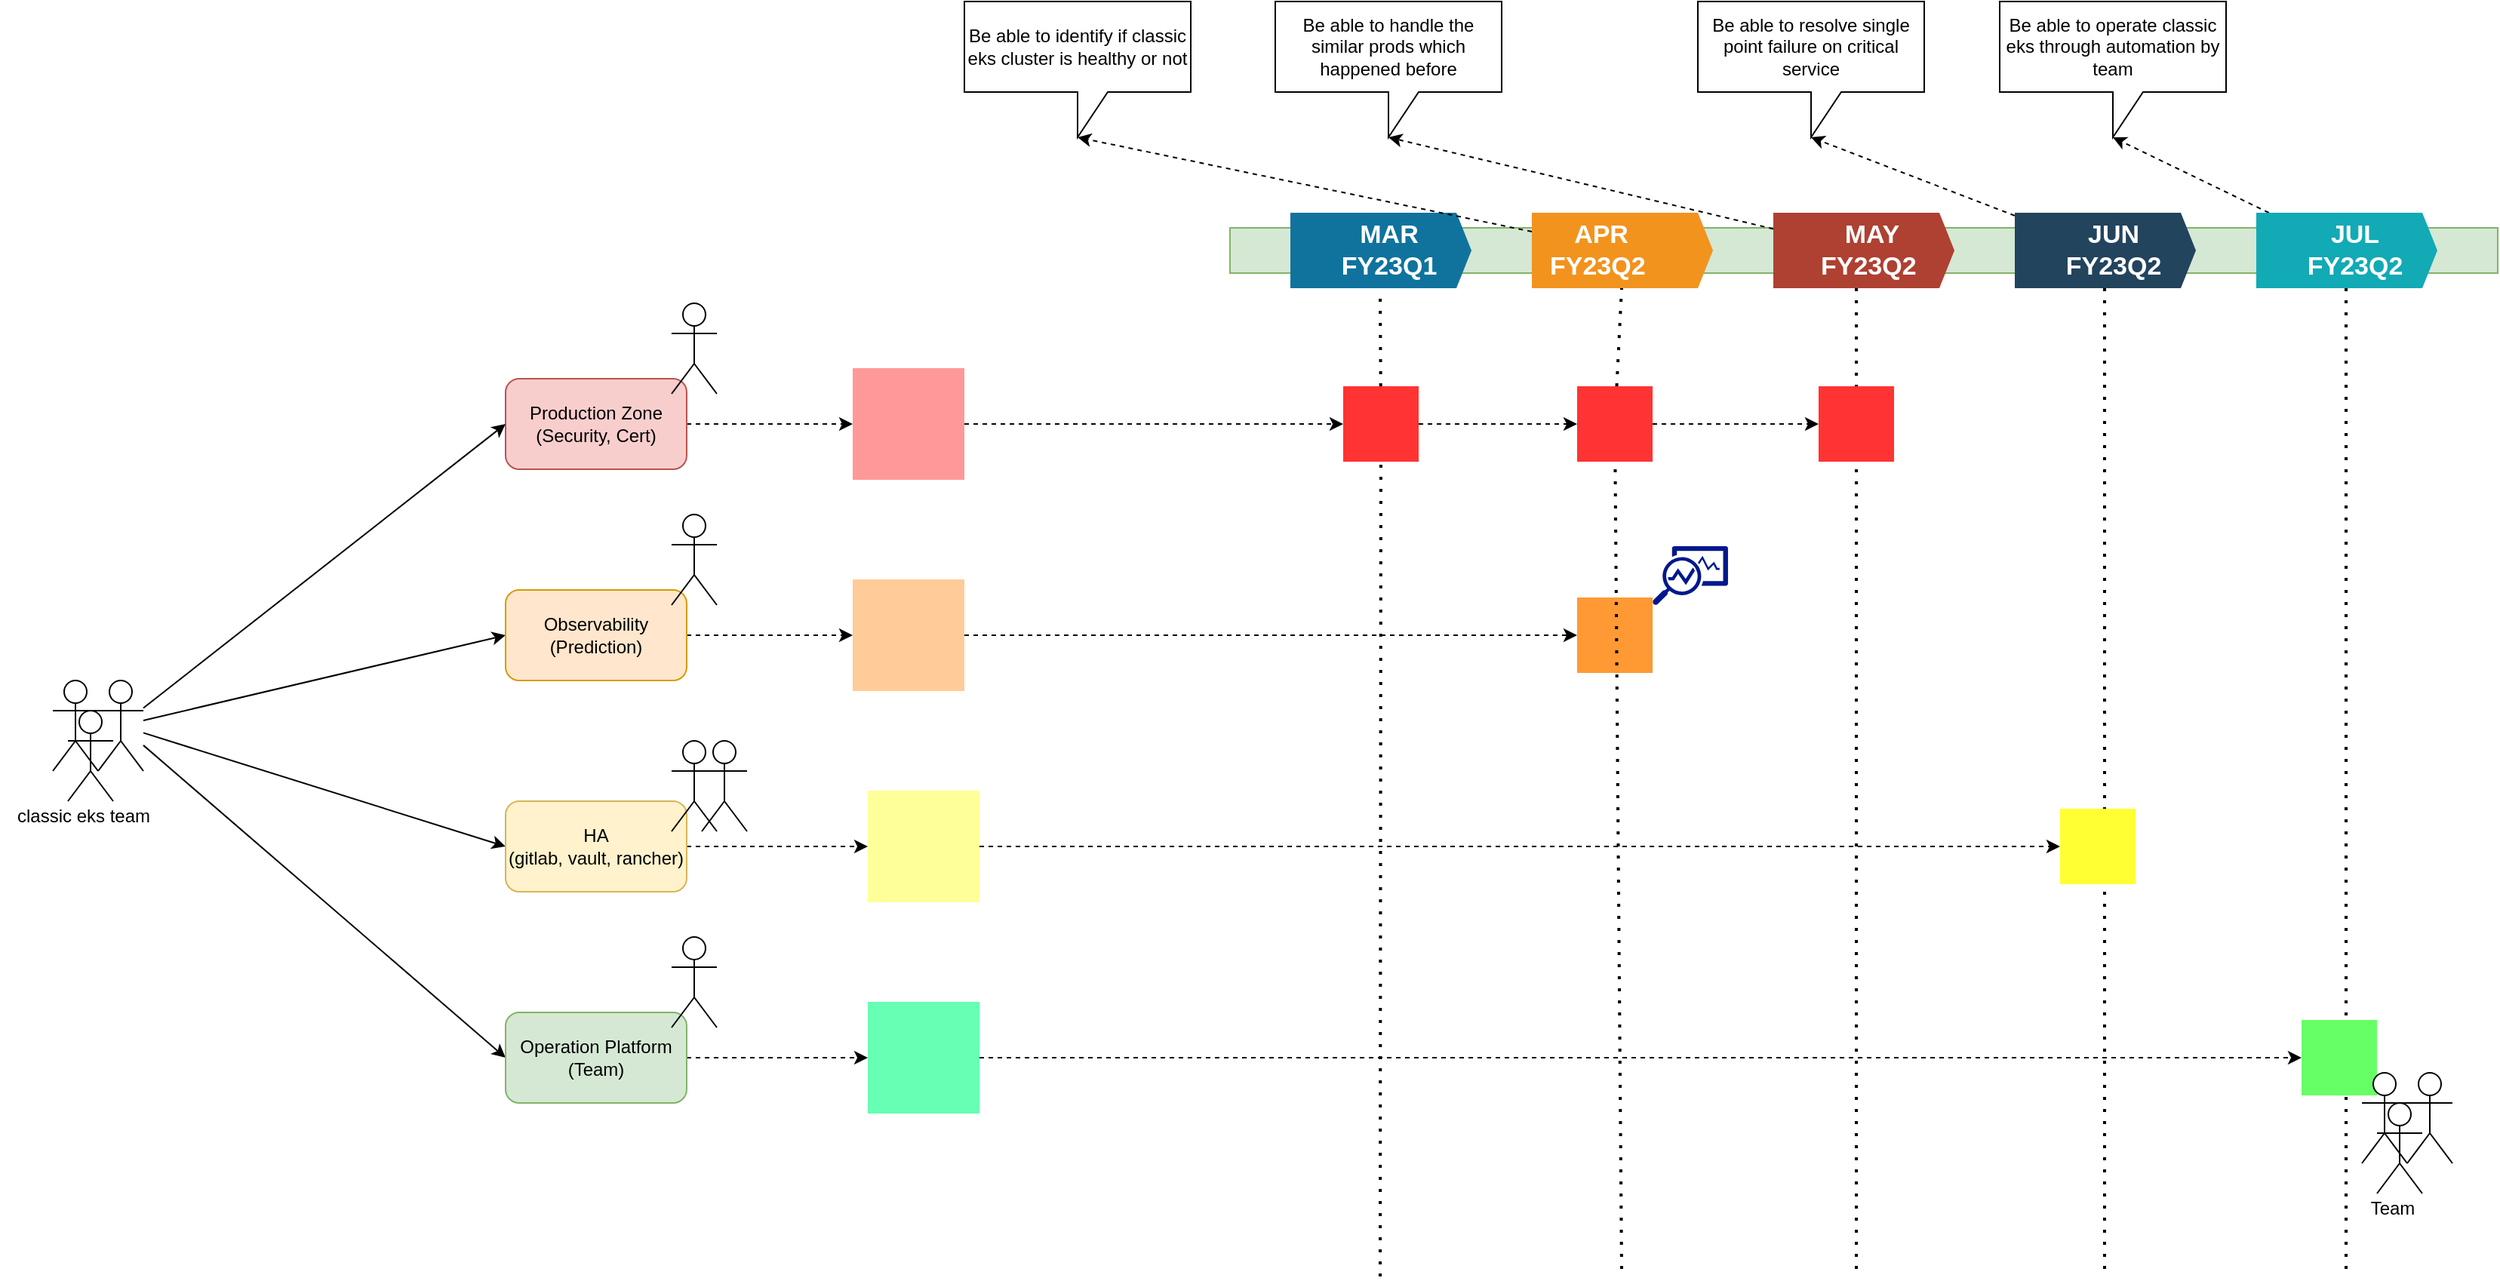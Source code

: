 <mxfile version="20.8.23" type="github">
  <diagram name="Page-1" id="vNDUmQ9X8iTSRwNMCsqz">
    <mxGraphModel dx="2499" dy="1131" grid="1" gridSize="10" guides="1" tooltips="1" connect="1" arrows="1" fold="1" page="1" pageScale="1" pageWidth="850" pageHeight="1100" math="0" shadow="0">
      <root>
        <mxCell id="0" />
        <mxCell id="1" parent="0" />
        <mxCell id="nDq_KjHqGvG9ko2mTiTP-20" style="edgeStyle=none;rounded=0;orthogonalLoop=1;jettySize=auto;html=1;entryX=0;entryY=0.5;entryDx=0;entryDy=0;dashed=1;" edge="1" parent="1" source="nDq_KjHqGvG9ko2mTiTP-1" target="nDq_KjHqGvG9ko2mTiTP-12">
          <mxGeometry relative="1" as="geometry" />
        </mxCell>
        <mxCell id="nDq_KjHqGvG9ko2mTiTP-1" value="Production Zone (Security, Cert)" style="rounded=1;whiteSpace=wrap;html=1;fillColor=#f8cecc;strokeColor=#b85450;" vertex="1" parent="1">
          <mxGeometry x="380" y="280" width="120" height="60" as="geometry" />
        </mxCell>
        <mxCell id="nDq_KjHqGvG9ko2mTiTP-2" value="" style="shape=umlActor;verticalLabelPosition=bottom;verticalAlign=top;html=1;outlineConnect=0;" vertex="1" parent="1">
          <mxGeometry x="80" y="480" width="30" height="60" as="geometry" />
        </mxCell>
        <mxCell id="nDq_KjHqGvG9ko2mTiTP-3" value="" style="shape=umlActor;verticalLabelPosition=bottom;verticalAlign=top;html=1;outlineConnect=0;" vertex="1" parent="1">
          <mxGeometry x="90" y="500" width="30" height="60" as="geometry" />
        </mxCell>
        <mxCell id="nDq_KjHqGvG9ko2mTiTP-13" style="rounded=0;orthogonalLoop=1;jettySize=auto;html=1;entryX=0;entryY=0.5;entryDx=0;entryDy=0;" edge="1" parent="1" source="nDq_KjHqGvG9ko2mTiTP-4" target="nDq_KjHqGvG9ko2mTiTP-1">
          <mxGeometry relative="1" as="geometry" />
        </mxCell>
        <mxCell id="nDq_KjHqGvG9ko2mTiTP-14" style="edgeStyle=none;rounded=0;orthogonalLoop=1;jettySize=auto;html=1;entryX=0;entryY=0.5;entryDx=0;entryDy=0;" edge="1" parent="1" source="nDq_KjHqGvG9ko2mTiTP-4" target="nDq_KjHqGvG9ko2mTiTP-7">
          <mxGeometry relative="1" as="geometry" />
        </mxCell>
        <mxCell id="nDq_KjHqGvG9ko2mTiTP-15" style="edgeStyle=none;rounded=0;orthogonalLoop=1;jettySize=auto;html=1;entryX=0;entryY=0.5;entryDx=0;entryDy=0;" edge="1" parent="1" source="nDq_KjHqGvG9ko2mTiTP-4" target="nDq_KjHqGvG9ko2mTiTP-5">
          <mxGeometry relative="1" as="geometry" />
        </mxCell>
        <mxCell id="nDq_KjHqGvG9ko2mTiTP-16" style="edgeStyle=none;rounded=0;orthogonalLoop=1;jettySize=auto;html=1;entryX=0;entryY=0.5;entryDx=0;entryDy=0;" edge="1" parent="1" source="nDq_KjHqGvG9ko2mTiTP-4" target="nDq_KjHqGvG9ko2mTiTP-6">
          <mxGeometry relative="1" as="geometry" />
        </mxCell>
        <mxCell id="nDq_KjHqGvG9ko2mTiTP-4" value="" style="shape=umlActor;verticalLabelPosition=bottom;verticalAlign=top;html=1;outlineConnect=0;" vertex="1" parent="1">
          <mxGeometry x="110" y="480" width="30" height="60" as="geometry" />
        </mxCell>
        <mxCell id="nDq_KjHqGvG9ko2mTiTP-18" style="edgeStyle=none;rounded=0;orthogonalLoop=1;jettySize=auto;html=1;dashed=1;" edge="1" parent="1" source="nDq_KjHqGvG9ko2mTiTP-5" target="nDq_KjHqGvG9ko2mTiTP-10">
          <mxGeometry relative="1" as="geometry" />
        </mxCell>
        <mxCell id="nDq_KjHqGvG9ko2mTiTP-5" value="HA &lt;br&gt;(gitlab, vault, rancher)" style="rounded=1;whiteSpace=wrap;html=1;fillColor=#fff2cc;strokeColor=#d6b656;" vertex="1" parent="1">
          <mxGeometry x="380" y="560" width="120" height="60" as="geometry" />
        </mxCell>
        <mxCell id="nDq_KjHqGvG9ko2mTiTP-17" style="edgeStyle=none;rounded=0;orthogonalLoop=1;jettySize=auto;html=1;entryX=0;entryY=0.5;entryDx=0;entryDy=0;dashed=1;" edge="1" parent="1" source="nDq_KjHqGvG9ko2mTiTP-6" target="nDq_KjHqGvG9ko2mTiTP-9">
          <mxGeometry relative="1" as="geometry" />
        </mxCell>
        <mxCell id="nDq_KjHqGvG9ko2mTiTP-6" value="Operation Platform&lt;br&gt;(Team)" style="rounded=1;whiteSpace=wrap;html=1;fillColor=#d5e8d4;strokeColor=#82b366;" vertex="1" parent="1">
          <mxGeometry x="380" y="700" width="120" height="60" as="geometry" />
        </mxCell>
        <mxCell id="nDq_KjHqGvG9ko2mTiTP-19" style="edgeStyle=none;rounded=0;orthogonalLoop=1;jettySize=auto;html=1;entryX=0;entryY=0.5;entryDx=0;entryDy=0;dashed=1;" edge="1" parent="1" source="nDq_KjHqGvG9ko2mTiTP-7" target="nDq_KjHqGvG9ko2mTiTP-11">
          <mxGeometry relative="1" as="geometry" />
        </mxCell>
        <mxCell id="nDq_KjHqGvG9ko2mTiTP-7" value="Observability (Prediction)" style="rounded=1;whiteSpace=wrap;html=1;fillColor=#ffe6cc;strokeColor=#d79b00;" vertex="1" parent="1">
          <mxGeometry x="380" y="420" width="120" height="60" as="geometry" />
        </mxCell>
        <mxCell id="nDq_KjHqGvG9ko2mTiTP-46" style="edgeStyle=none;rounded=0;orthogonalLoop=1;jettySize=auto;html=1;entryX=0;entryY=0.5;entryDx=0;entryDy=0;dashed=1;" edge="1" parent="1" source="nDq_KjHqGvG9ko2mTiTP-9" target="nDq_KjHqGvG9ko2mTiTP-42">
          <mxGeometry relative="1" as="geometry" />
        </mxCell>
        <mxCell id="nDq_KjHqGvG9ko2mTiTP-9" value="" style="shape=image;html=1;verticalAlign=top;verticalLabelPosition=bottom;labelBackgroundColor=#ffffff;imageAspect=0;aspect=fixed;image=https://cdn1.iconfinder.com/data/icons/iconoir-vol-3/24/priority-up-128.png;imageBackground=#66FFB3;fillStyle=auto;" vertex="1" parent="1">
          <mxGeometry x="620" y="693" width="74" height="74" as="geometry" />
        </mxCell>
        <mxCell id="nDq_KjHqGvG9ko2mTiTP-45" style="edgeStyle=none;rounded=0;orthogonalLoop=1;jettySize=auto;html=1;entryX=0;entryY=0.5;entryDx=0;entryDy=0;dashed=1;" edge="1" parent="1" source="nDq_KjHqGvG9ko2mTiTP-10" target="nDq_KjHqGvG9ko2mTiTP-41">
          <mxGeometry relative="1" as="geometry" />
        </mxCell>
        <mxCell id="nDq_KjHqGvG9ko2mTiTP-10" value="" style="shape=image;html=1;verticalAlign=top;verticalLabelPosition=bottom;labelBackgroundColor=#ffffff;imageAspect=0;aspect=fixed;image=https://cdn1.iconfinder.com/data/icons/iconoir-vol-3/24/priority-up-128.png;imageBackground=#FFFF99;" vertex="1" parent="1">
          <mxGeometry x="620" y="553" width="74" height="74" as="geometry" />
        </mxCell>
        <mxCell id="nDq_KjHqGvG9ko2mTiTP-44" style="edgeStyle=none;rounded=0;orthogonalLoop=1;jettySize=auto;html=1;entryX=0;entryY=0.5;entryDx=0;entryDy=0;dashed=1;" edge="1" parent="1" source="nDq_KjHqGvG9ko2mTiTP-11" target="nDq_KjHqGvG9ko2mTiTP-40">
          <mxGeometry relative="1" as="geometry" />
        </mxCell>
        <mxCell id="nDq_KjHqGvG9ko2mTiTP-11" value="" style="shape=image;html=1;verticalAlign=top;verticalLabelPosition=bottom;labelBackgroundColor=#ffffff;imageAspect=0;aspect=fixed;image=https://cdn1.iconfinder.com/data/icons/iconoir-vol-3/24/priority-up-128.png;imageBackground=#FFCC99;" vertex="1" parent="1">
          <mxGeometry x="610" y="413" width="74" height="74" as="geometry" />
        </mxCell>
        <mxCell id="nDq_KjHqGvG9ko2mTiTP-43" style="edgeStyle=none;rounded=0;orthogonalLoop=1;jettySize=auto;html=1;entryX=0;entryY=0.5;entryDx=0;entryDy=0;dashed=1;" edge="1" parent="1" source="nDq_KjHqGvG9ko2mTiTP-12" target="nDq_KjHqGvG9ko2mTiTP-38">
          <mxGeometry relative="1" as="geometry" />
        </mxCell>
        <mxCell id="nDq_KjHqGvG9ko2mTiTP-12" value="" style="shape=image;html=1;verticalAlign=top;verticalLabelPosition=bottom;labelBackgroundColor=#ffffff;imageAspect=0;aspect=fixed;image=https://cdn1.iconfinder.com/data/icons/iconoir-vol-3/24/priority-up-128.png;imageBackground=#FF9999;" vertex="1" parent="1">
          <mxGeometry x="610" y="273" width="74" height="74" as="geometry" />
        </mxCell>
        <mxCell id="nDq_KjHqGvG9ko2mTiTP-21" value="" style="fillColor=#d5e8d4;rounded=0;strokeColor=#82b366;fillStyle=auto;" vertex="1" parent="1">
          <mxGeometry x="860" y="180" width="840" height="30" as="geometry" />
        </mxCell>
        <mxCell id="nDq_KjHqGvG9ko2mTiTP-22" value="MAR&lt;br&gt;FY23Q1" style="shape=mxgraph.infographic.ribbonSimple;notch1=0;notch2=10;notch=0;html=1;fillColor=#10739E;strokeColor=none;shadow=0;fontSize=17;fontColor=#FFFFFF;align=center;spacingLeft=10;fontStyle=1;fillStyle=auto;" vertex="1" parent="1">
          <mxGeometry x="900" y="170" width="120" height="50" as="geometry" />
        </mxCell>
        <mxCell id="nDq_KjHqGvG9ko2mTiTP-52" style="edgeStyle=none;rounded=0;orthogonalLoop=1;jettySize=auto;html=1;entryX=0;entryY=0;entryDx=75;entryDy=90;entryPerimeter=0;dashed=1;" edge="1" parent="1" source="nDq_KjHqGvG9ko2mTiTP-23" target="nDq_KjHqGvG9ko2mTiTP-49">
          <mxGeometry relative="1" as="geometry" />
        </mxCell>
        <mxCell id="nDq_KjHqGvG9ko2mTiTP-23" value="&lt;div style=&quot;text-align: center;&quot;&gt;&lt;span style=&quot;background-color: initial;&quot;&gt;APR&lt;/span&gt;&lt;/div&gt;FY23Q2&amp;nbsp;" style="shape=mxgraph.infographic.ribbonSimple;notch1=0;notch2=10;notch=0;html=1;fillColor=#F2931E;strokeColor=none;shadow=0;fontSize=17;fontColor=#FFFFFF;align=left;spacingLeft=10;fontStyle=1;fillStyle=auto;" vertex="1" parent="1">
          <mxGeometry x="1060" y="170" width="120" height="50" as="geometry" />
        </mxCell>
        <mxCell id="nDq_KjHqGvG9ko2mTiTP-85" style="edgeStyle=none;rounded=0;orthogonalLoop=1;jettySize=auto;html=1;entryX=0;entryY=0;entryDx=75;entryDy=90;entryPerimeter=0;dashed=1;" edge="1" parent="1" source="nDq_KjHqGvG9ko2mTiTP-24" target="nDq_KjHqGvG9ko2mTiTP-47">
          <mxGeometry relative="1" as="geometry" />
        </mxCell>
        <mxCell id="nDq_KjHqGvG9ko2mTiTP-24" value="MAY&lt;br&gt;FY23Q2&amp;nbsp;" style="shape=mxgraph.infographic.ribbonSimple;notch1=0;notch2=10;notch=0;html=1;fillColor=#AE4132;strokeColor=none;shadow=0;fontSize=17;fontColor=#FFFFFF;align=center;spacingLeft=10;fontStyle=1;fillStyle=auto;" vertex="1" parent="1">
          <mxGeometry x="1220" y="170" width="120" height="50" as="geometry" />
        </mxCell>
        <mxCell id="nDq_KjHqGvG9ko2mTiTP-53" style="edgeStyle=none;rounded=0;orthogonalLoop=1;jettySize=auto;html=1;entryX=0;entryY=0;entryDx=75;entryDy=90;entryPerimeter=0;dashed=1;" edge="1" parent="1" source="nDq_KjHqGvG9ko2mTiTP-25" target="nDq_KjHqGvG9ko2mTiTP-50">
          <mxGeometry relative="1" as="geometry" />
        </mxCell>
        <mxCell id="nDq_KjHqGvG9ko2mTiTP-25" value="JUN&lt;br&gt;FY23Q2" style="shape=mxgraph.infographic.ribbonSimple;notch1=0;notch2=10;notch=0;html=1;fillColor=#23445D;strokeColor=none;shadow=0;fontSize=17;fontColor=#FFFFFF;align=center;spacingLeft=10;fontStyle=1;fillStyle=auto;" vertex="1" parent="1">
          <mxGeometry x="1380" y="170" width="120" height="50" as="geometry" />
        </mxCell>
        <mxCell id="nDq_KjHqGvG9ko2mTiTP-54" style="edgeStyle=none;rounded=0;orthogonalLoop=1;jettySize=auto;html=1;entryX=0;entryY=0;entryDx=75;entryDy=90;entryPerimeter=0;dashed=1;" edge="1" parent="1" source="nDq_KjHqGvG9ko2mTiTP-26" target="nDq_KjHqGvG9ko2mTiTP-51">
          <mxGeometry relative="1" as="geometry" />
        </mxCell>
        <mxCell id="nDq_KjHqGvG9ko2mTiTP-26" value="JUL&lt;br&gt;FY23Q2" style="shape=mxgraph.infographic.ribbonSimple;notch1=0;notch2=10;notch=0;html=1;fillColor=#12AAB5;strokeColor=none;shadow=0;fontSize=17;fontColor=#FFFFFF;align=center;spacingLeft=10;fontStyle=1;fillStyle=auto;" vertex="1" parent="1">
          <mxGeometry x="1540" y="170" width="120" height="50" as="geometry" />
        </mxCell>
        <mxCell id="nDq_KjHqGvG9ko2mTiTP-33" value="" style="endArrow=none;dashed=1;html=1;dashPattern=1 3;strokeWidth=2;rounded=0;startArrow=none;" edge="1" parent="1" source="nDq_KjHqGvG9ko2mTiTP-38">
          <mxGeometry width="50" height="50" relative="1" as="geometry">
            <mxPoint x="959.5" y="875" as="sourcePoint" />
            <mxPoint x="959.5" y="225" as="targetPoint" />
          </mxGeometry>
        </mxCell>
        <mxCell id="nDq_KjHqGvG9ko2mTiTP-34" value="" style="endArrow=none;dashed=1;html=1;dashPattern=1 3;strokeWidth=2;rounded=0;startArrow=none;" edge="1" parent="1" source="nDq_KjHqGvG9ko2mTiTP-79">
          <mxGeometry width="50" height="50" relative="1" as="geometry">
            <mxPoint x="1119.5" y="870" as="sourcePoint" />
            <mxPoint x="1119.5" y="220" as="targetPoint" />
          </mxGeometry>
        </mxCell>
        <mxCell id="nDq_KjHqGvG9ko2mTiTP-35" value="" style="endArrow=none;dashed=1;html=1;dashPattern=1 3;strokeWidth=2;rounded=0;" edge="1" parent="1">
          <mxGeometry width="50" height="50" relative="1" as="geometry">
            <mxPoint x="1275" y="870" as="sourcePoint" />
            <mxPoint x="1275" y="220" as="targetPoint" />
          </mxGeometry>
        </mxCell>
        <mxCell id="nDq_KjHqGvG9ko2mTiTP-36" value="" style="endArrow=none;dashed=1;html=1;dashPattern=1 3;strokeWidth=2;rounded=0;" edge="1" parent="1">
          <mxGeometry width="50" height="50" relative="1" as="geometry">
            <mxPoint x="1439.5" y="870" as="sourcePoint" />
            <mxPoint x="1439.5" y="220" as="targetPoint" />
          </mxGeometry>
        </mxCell>
        <mxCell id="nDq_KjHqGvG9ko2mTiTP-37" value="" style="endArrow=none;dashed=1;html=1;dashPattern=1 3;strokeWidth=2;rounded=0;" edge="1" parent="1">
          <mxGeometry width="50" height="50" relative="1" as="geometry">
            <mxPoint x="1599.5" y="870" as="sourcePoint" />
            <mxPoint x="1599.5" y="220" as="targetPoint" />
          </mxGeometry>
        </mxCell>
        <mxCell id="nDq_KjHqGvG9ko2mTiTP-39" value="" style="endArrow=none;dashed=1;html=1;dashPattern=1 3;strokeWidth=2;rounded=0;" edge="1" parent="1" target="nDq_KjHqGvG9ko2mTiTP-38">
          <mxGeometry width="50" height="50" relative="1" as="geometry">
            <mxPoint x="959.5" y="875" as="sourcePoint" />
            <mxPoint x="959.5" y="225" as="targetPoint" />
          </mxGeometry>
        </mxCell>
        <mxCell id="nDq_KjHqGvG9ko2mTiTP-82" style="edgeStyle=none;rounded=0;orthogonalLoop=1;jettySize=auto;html=1;entryX=0;entryY=0.5;entryDx=0;entryDy=0;dashed=1;" edge="1" parent="1" source="nDq_KjHqGvG9ko2mTiTP-38" target="nDq_KjHqGvG9ko2mTiTP-79">
          <mxGeometry relative="1" as="geometry" />
        </mxCell>
        <mxCell id="nDq_KjHqGvG9ko2mTiTP-38" value="" style="shape=image;html=1;verticalAlign=top;verticalLabelPosition=bottom;labelBackgroundColor=#ffffff;imageAspect=0;aspect=fixed;image=https://cdn4.iconfinder.com/data/icons/for-your-interface-free-samples/128/Pointer-128.png;fillStyle=auto;imageBackground=#FF3333;" vertex="1" parent="1">
          <mxGeometry x="935" y="285" width="50" height="50" as="geometry" />
        </mxCell>
        <mxCell id="nDq_KjHqGvG9ko2mTiTP-40" value="" style="shape=image;html=1;verticalAlign=top;verticalLabelPosition=bottom;labelBackgroundColor=#ffffff;imageAspect=0;aspect=fixed;image=https://cdn4.iconfinder.com/data/icons/for-your-interface-free-samples/128/Pointer-128.png;fillStyle=auto;imageBackground=#FF9933;" vertex="1" parent="1">
          <mxGeometry x="1090" y="425" width="50" height="50" as="geometry" />
        </mxCell>
        <mxCell id="nDq_KjHqGvG9ko2mTiTP-41" value="" style="shape=image;html=1;verticalAlign=top;verticalLabelPosition=bottom;labelBackgroundColor=#ffffff;imageAspect=0;aspect=fixed;image=https://cdn4.iconfinder.com/data/icons/for-your-interface-free-samples/128/Pointer-128.png;fillStyle=auto;imageBackground=#FFFF33;" vertex="1" parent="1">
          <mxGeometry x="1410" y="565" width="50" height="50" as="geometry" />
        </mxCell>
        <mxCell id="nDq_KjHqGvG9ko2mTiTP-42" value="" style="shape=image;html=1;verticalAlign=top;verticalLabelPosition=bottom;labelBackgroundColor=#ffffff;imageAspect=0;aspect=fixed;image=https://cdn4.iconfinder.com/data/icons/for-your-interface-free-samples/128/Pointer-128.png;fillStyle=auto;imageBackground=#66FF66;" vertex="1" parent="1">
          <mxGeometry x="1570" y="705" width="50" height="50" as="geometry" />
        </mxCell>
        <mxCell id="nDq_KjHqGvG9ko2mTiTP-47" value="&lt;span style=&quot;background-color: initial;&quot;&gt;Be able to handle the similar prods which happened before&lt;/span&gt;" style="shape=callout;whiteSpace=wrap;html=1;perimeter=calloutPerimeter;fillStyle=auto;align=center;" vertex="1" parent="1">
          <mxGeometry x="890" y="30" width="150" height="90" as="geometry" />
        </mxCell>
        <mxCell id="nDq_KjHqGvG9ko2mTiTP-49" value="&lt;span style=&quot;background-color: initial;&quot;&gt;Be able to identify if classic eks cluster is healthy or not&lt;/span&gt;" style="shape=callout;whiteSpace=wrap;html=1;perimeter=calloutPerimeter;fillStyle=auto;align=center;" vertex="1" parent="1">
          <mxGeometry x="684" y="30" width="150" height="90" as="geometry" />
        </mxCell>
        <mxCell id="nDq_KjHqGvG9ko2mTiTP-50" value="&lt;span style=&quot;background-color: initial;&quot;&gt;Be able to resolve single point failure on critical service&lt;/span&gt;" style="shape=callout;whiteSpace=wrap;html=1;perimeter=calloutPerimeter;fillStyle=auto;align=center;" vertex="1" parent="1">
          <mxGeometry x="1170" y="30" width="150" height="90" as="geometry" />
        </mxCell>
        <mxCell id="nDq_KjHqGvG9ko2mTiTP-51" value="&lt;span style=&quot;background-color: initial;&quot;&gt;Be able to operate classic eks through automation by team&lt;/span&gt;" style="shape=callout;whiteSpace=wrap;html=1;perimeter=calloutPerimeter;fillStyle=auto;align=center;" vertex="1" parent="1">
          <mxGeometry x="1370" y="30" width="150" height="90" as="geometry" />
        </mxCell>
        <mxCell id="nDq_KjHqGvG9ko2mTiTP-55" value="" style="shape=umlActor;verticalLabelPosition=bottom;verticalAlign=top;html=1;outlineConnect=0;fillStyle=auto;" vertex="1" parent="1">
          <mxGeometry x="490" y="520" width="30" height="60" as="geometry" />
        </mxCell>
        <mxCell id="nDq_KjHqGvG9ko2mTiTP-56" value="" style="shape=umlActor;verticalLabelPosition=bottom;verticalAlign=top;html=1;outlineConnect=0;fillStyle=auto;" vertex="1" parent="1">
          <mxGeometry x="510" y="520" width="30" height="60" as="geometry" />
        </mxCell>
        <mxCell id="nDq_KjHqGvG9ko2mTiTP-57" value="" style="shape=umlActor;verticalLabelPosition=bottom;verticalAlign=top;html=1;outlineConnect=0;fillStyle=auto;" vertex="1" parent="1">
          <mxGeometry x="490" y="650" width="30" height="60" as="geometry" />
        </mxCell>
        <mxCell id="nDq_KjHqGvG9ko2mTiTP-58" value="" style="shape=umlActor;verticalLabelPosition=bottom;verticalAlign=top;html=1;outlineConnect=0;fillStyle=auto;" vertex="1" parent="1">
          <mxGeometry x="490" y="370" width="30" height="60" as="geometry" />
        </mxCell>
        <mxCell id="nDq_KjHqGvG9ko2mTiTP-59" value="" style="shape=umlActor;verticalLabelPosition=bottom;verticalAlign=top;html=1;outlineConnect=0;fillStyle=auto;" vertex="1" parent="1">
          <mxGeometry x="490" y="230" width="30" height="60" as="geometry" />
        </mxCell>
        <mxCell id="nDq_KjHqGvG9ko2mTiTP-60" value="classic eks team" style="text;html=1;align=center;verticalAlign=middle;resizable=0;points=[];autosize=1;strokeColor=none;fillColor=none;" vertex="1" parent="1">
          <mxGeometry x="45" y="555" width="110" height="30" as="geometry" />
        </mxCell>
        <mxCell id="nDq_KjHqGvG9ko2mTiTP-61" value="" style="shape=umlActor;verticalLabelPosition=bottom;verticalAlign=top;html=1;outlineConnect=0;" vertex="1" parent="1">
          <mxGeometry x="1610" y="740" width="30" height="60" as="geometry" />
        </mxCell>
        <mxCell id="nDq_KjHqGvG9ko2mTiTP-62" value="" style="shape=umlActor;verticalLabelPosition=bottom;verticalAlign=top;html=1;outlineConnect=0;" vertex="1" parent="1">
          <mxGeometry x="1620" y="760" width="30" height="60" as="geometry" />
        </mxCell>
        <mxCell id="nDq_KjHqGvG9ko2mTiTP-63" value="" style="shape=umlActor;verticalLabelPosition=bottom;verticalAlign=top;html=1;outlineConnect=0;" vertex="1" parent="1">
          <mxGeometry x="1640" y="740" width="30" height="60" as="geometry" />
        </mxCell>
        <mxCell id="nDq_KjHqGvG9ko2mTiTP-65" value="Team" style="text;html=1;align=center;verticalAlign=middle;resizable=0;points=[];autosize=1;strokeColor=none;fillColor=none;" vertex="1" parent="1">
          <mxGeometry x="1605" y="815" width="50" height="30" as="geometry" />
        </mxCell>
        <mxCell id="nDq_KjHqGvG9ko2mTiTP-77" value="" style="sketch=0;aspect=fixed;pointerEvents=1;shadow=0;dashed=0;html=1;strokeColor=none;labelPosition=center;verticalLabelPosition=bottom;verticalAlign=top;align=center;fillColor=#00188D;shape=mxgraph.mscae.enterprise.monitor_running_apps;fillStyle=auto;" vertex="1" parent="1">
          <mxGeometry x="1140" y="391" width="50" height="39" as="geometry" />
        </mxCell>
        <mxCell id="nDq_KjHqGvG9ko2mTiTP-78" value="" style="shape=image;html=1;verticalAlign=top;verticalLabelPosition=bottom;labelBackgroundColor=#ffffff;imageAspect=0;aspect=fixed;image=https://cdn0.iconfinder.com/data/icons/security-double-color-red-and-black-vol-1/52/extinguisher__fire__security__emergency__fighter-128.png;fillStyle=auto;" vertex="1" parent="1">
          <mxGeometry x="1300" y="250" width="50" height="50" as="geometry" />
        </mxCell>
        <mxCell id="nDq_KjHqGvG9ko2mTiTP-80" value="" style="endArrow=none;dashed=1;html=1;dashPattern=1 3;strokeWidth=2;rounded=0;" edge="1" parent="1" target="nDq_KjHqGvG9ko2mTiTP-79">
          <mxGeometry width="50" height="50" relative="1" as="geometry">
            <mxPoint x="1119.5" y="870" as="sourcePoint" />
            <mxPoint x="1119.5" y="220" as="targetPoint" />
          </mxGeometry>
        </mxCell>
        <mxCell id="nDq_KjHqGvG9ko2mTiTP-83" style="edgeStyle=none;rounded=0;orthogonalLoop=1;jettySize=auto;html=1;entryX=0;entryY=0.5;entryDx=0;entryDy=0;dashed=1;" edge="1" parent="1" source="nDq_KjHqGvG9ko2mTiTP-79" target="nDq_KjHqGvG9ko2mTiTP-81">
          <mxGeometry relative="1" as="geometry" />
        </mxCell>
        <mxCell id="nDq_KjHqGvG9ko2mTiTP-79" value="" style="shape=image;html=1;verticalAlign=top;verticalLabelPosition=bottom;labelBackgroundColor=#ffffff;imageAspect=0;aspect=fixed;image=https://cdn4.iconfinder.com/data/icons/for-your-interface-free-samples/128/Pointer-128.png;fillStyle=auto;imageBackground=#FF3333;" vertex="1" parent="1">
          <mxGeometry x="1090" y="285" width="50" height="50" as="geometry" />
        </mxCell>
        <mxCell id="nDq_KjHqGvG9ko2mTiTP-81" value="" style="shape=image;html=1;verticalAlign=top;verticalLabelPosition=bottom;labelBackgroundColor=#ffffff;imageAspect=0;aspect=fixed;image=https://cdn4.iconfinder.com/data/icons/for-your-interface-free-samples/128/Pointer-128.png;fillStyle=auto;imageBackground=#FF3333;" vertex="1" parent="1">
          <mxGeometry x="1250" y="285" width="50" height="50" as="geometry" />
        </mxCell>
        <mxCell id="nDq_KjHqGvG9ko2mTiTP-84" value="" style="shape=image;html=1;verticalAlign=top;verticalLabelPosition=bottom;labelBackgroundColor=#ffffff;imageAspect=0;aspect=fixed;image=https://cdn0.iconfinder.com/data/icons/security-double-color-red-and-black-vol-1/52/extinguisher__fire__security__emergency__fighter-128.png;fillStyle=auto;" vertex="1" parent="1">
          <mxGeometry x="1130" y="240" width="50" height="50" as="geometry" />
        </mxCell>
      </root>
    </mxGraphModel>
  </diagram>
</mxfile>

